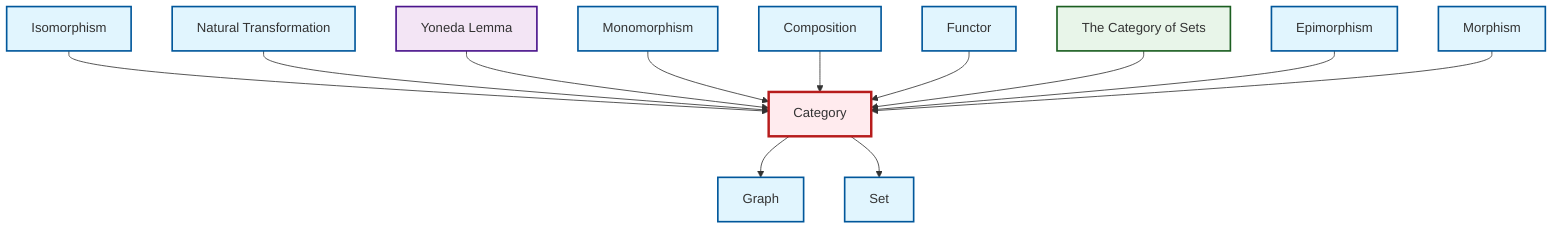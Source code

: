 graph TD
    classDef definition fill:#e1f5fe,stroke:#01579b,stroke-width:2px
    classDef theorem fill:#f3e5f5,stroke:#4a148c,stroke-width:2px
    classDef axiom fill:#fff3e0,stroke:#e65100,stroke-width:2px
    classDef example fill:#e8f5e9,stroke:#1b5e20,stroke-width:2px
    classDef current fill:#ffebee,stroke:#b71c1c,stroke-width:3px
    def-composition["Composition"]:::definition
    def-graph["Graph"]:::definition
    def-morphism["Morphism"]:::definition
    def-isomorphism["Isomorphism"]:::definition
    def-set["Set"]:::definition
    ex-set-category["The Category of Sets"]:::example
    def-natural-transformation["Natural Transformation"]:::definition
    def-monomorphism["Monomorphism"]:::definition
    thm-yoneda["Yoneda Lemma"]:::theorem
    def-epimorphism["Epimorphism"]:::definition
    def-functor["Functor"]:::definition
    def-category["Category"]:::definition
    def-isomorphism --> def-category
    def-natural-transformation --> def-category
    thm-yoneda --> def-category
    def-monomorphism --> def-category
    def-composition --> def-category
    def-functor --> def-category
    def-category --> def-graph
    def-category --> def-set
    ex-set-category --> def-category
    def-epimorphism --> def-category
    def-morphism --> def-category
    class def-category current